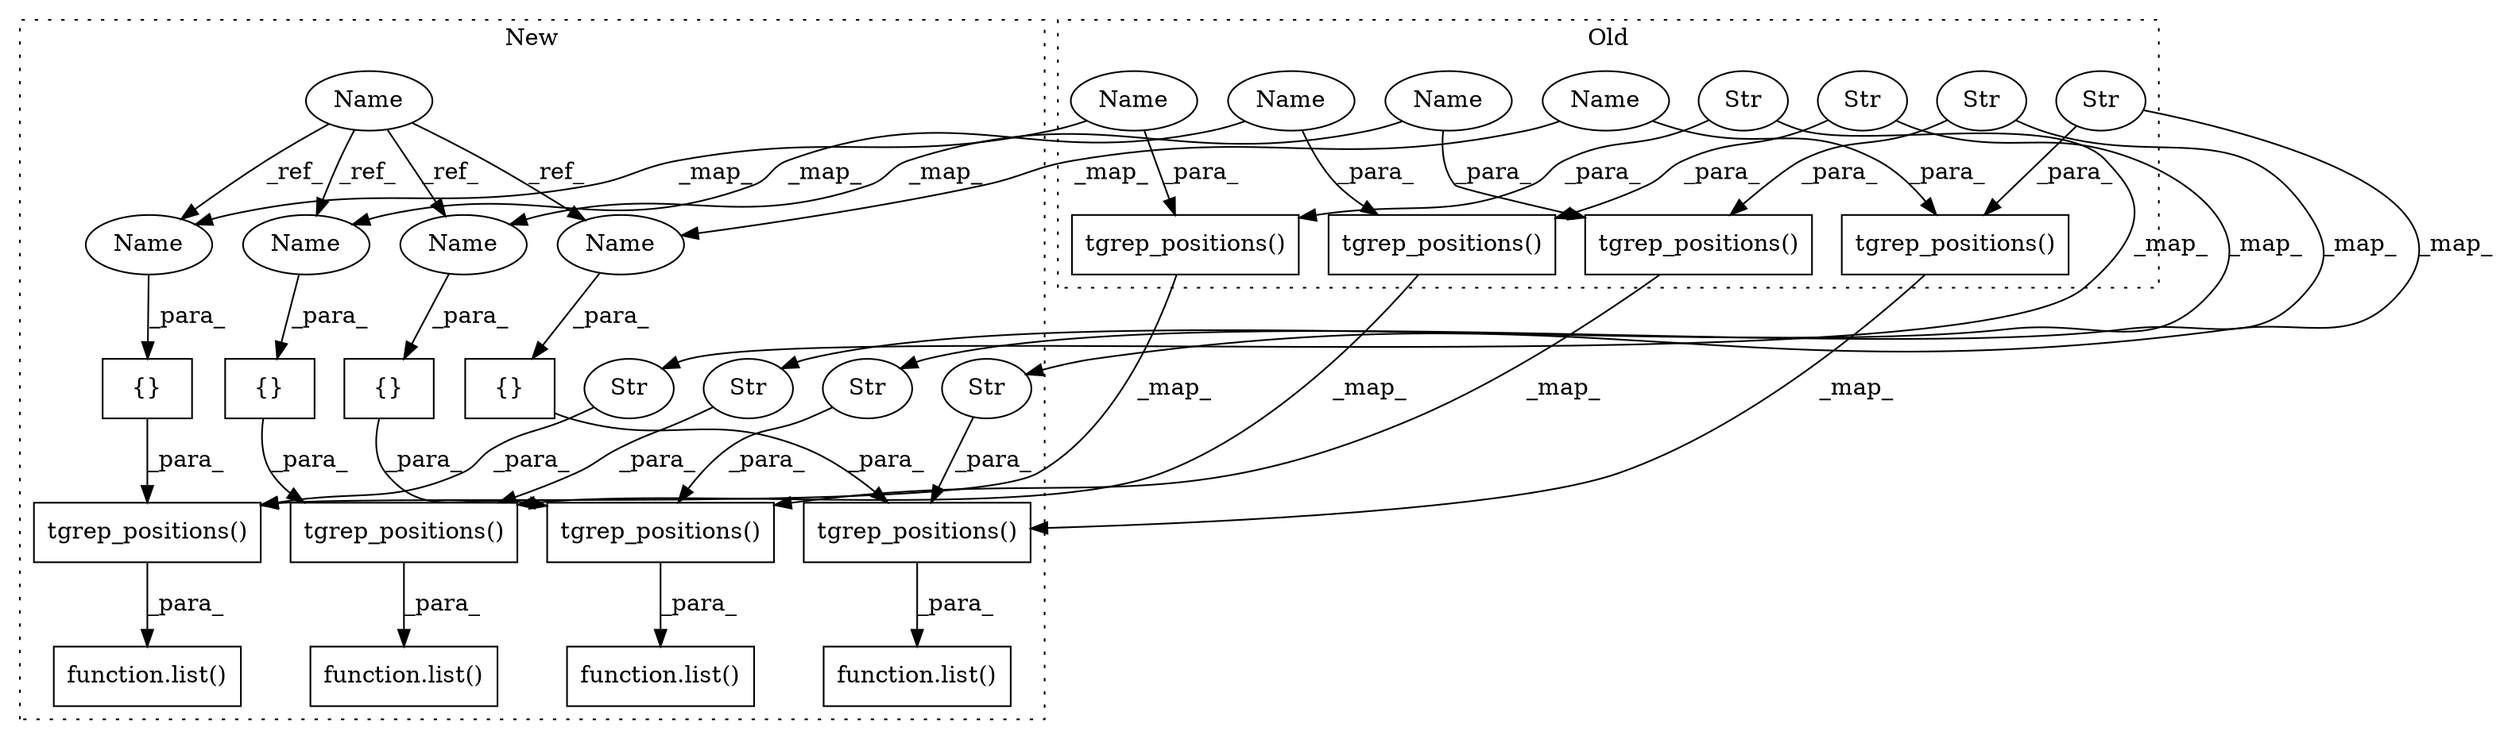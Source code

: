 digraph G {
subgraph cluster0 {
1 [label="tgrep_positions()" a="75" s="18983,19019" l="22,1" shape="box"];
8 [label="tgrep_positions()" a="75" s="18837,18873" l="22,1" shape="box"];
10 [label="Str" a="66" s="18865" l="8" shape="ellipse"];
13 [label="Str" a="66" s="19011" l="8" shape="ellipse"];
16 [label="tgrep_positions()" a="75" s="19056,19093" l="22,1" shape="box"];
21 [label="tgrep_positions()" a="75" s="18910,18947" l="22,1" shape="box"];
22 [label="Str" a="66" s="18938" l="9" shape="ellipse"];
24 [label="Str" a="66" s="19084" l="9" shape="ellipse"];
30 [label="Name" a="87" s="18932" l="4" shape="ellipse"];
31 [label="Name" a="87" s="18859" l="4" shape="ellipse"];
32 [label="Name" a="87" s="19005" l="4" shape="ellipse"];
33 [label="Name" a="87" s="19078" l="4" shape="ellipse"];
label = "Old";
style="dotted";
}
subgraph cluster1 {
2 [label="tgrep_positions()" a="75" s="19492,19530" l="22,1" shape="box"];
3 [label="{}" a="59" s="19514,19519" l="1,0" shape="box"];
4 [label="function.list()" a="75" s="19487,19531" l="5,1" shape="box"];
5 [label="Name" a="87" s="19240" l="4" shape="ellipse"];
6 [label="{}" a="59" s="19348,19353" l="1,0" shape="box"];
7 [label="function.list()" a="75" s="19321,19365" l="5,1" shape="box"];
9 [label="tgrep_positions()" a="75" s="19326,19364" l="22,1" shape="box"];
11 [label="Str" a="66" s="19356" l="8" shape="ellipse"];
12 [label="Str" a="66" s="19522" l="8" shape="ellipse"];
14 [label="{}" a="59" s="19597,19602" l="1,0" shape="box"];
15 [label="function.list()" a="75" s="19570,19615" l="5,1" shape="box"];
17 [label="tgrep_positions()" a="75" s="19575,19614" l="22,1" shape="box"];
18 [label="{}" a="59" s="19431,19436" l="1,0" shape="box"];
19 [label="function.list()" a="75" s="19404,19449" l="5,1" shape="box"];
20 [label="tgrep_positions()" a="75" s="19409,19448" l="22,1" shape="box"];
23 [label="Str" a="66" s="19439" l="9" shape="ellipse"];
25 [label="Str" a="66" s="19605" l="9" shape="ellipse"];
26 [label="Name" a="87" s="19515" l="4" shape="ellipse"];
27 [label="Name" a="87" s="19349" l="4" shape="ellipse"];
28 [label="Name" a="87" s="19432" l="4" shape="ellipse"];
29 [label="Name" a="87" s="19598" l="4" shape="ellipse"];
label = "New";
style="dotted";
}
1 -> 2 [label="_map_"];
2 -> 4 [label="_para_"];
3 -> 2 [label="_para_"];
5 -> 26 [label="_ref_"];
5 -> 27 [label="_ref_"];
5 -> 28 [label="_ref_"];
5 -> 29 [label="_ref_"];
6 -> 9 [label="_para_"];
8 -> 9 [label="_map_"];
9 -> 7 [label="_para_"];
10 -> 8 [label="_para_"];
10 -> 11 [label="_map_"];
11 -> 9 [label="_para_"];
12 -> 2 [label="_para_"];
13 -> 1 [label="_para_"];
13 -> 12 [label="_map_"];
14 -> 17 [label="_para_"];
16 -> 17 [label="_map_"];
17 -> 15 [label="_para_"];
18 -> 20 [label="_para_"];
20 -> 19 [label="_para_"];
21 -> 20 [label="_map_"];
22 -> 23 [label="_map_"];
22 -> 21 [label="_para_"];
23 -> 20 [label="_para_"];
24 -> 25 [label="_map_"];
24 -> 16 [label="_para_"];
25 -> 17 [label="_para_"];
26 -> 3 [label="_para_"];
27 -> 6 [label="_para_"];
28 -> 18 [label="_para_"];
29 -> 14 [label="_para_"];
30 -> 28 [label="_map_"];
30 -> 21 [label="_para_"];
31 -> 8 [label="_para_"];
31 -> 27 [label="_map_"];
32 -> 26 [label="_map_"];
32 -> 1 [label="_para_"];
33 -> 29 [label="_map_"];
33 -> 16 [label="_para_"];
}